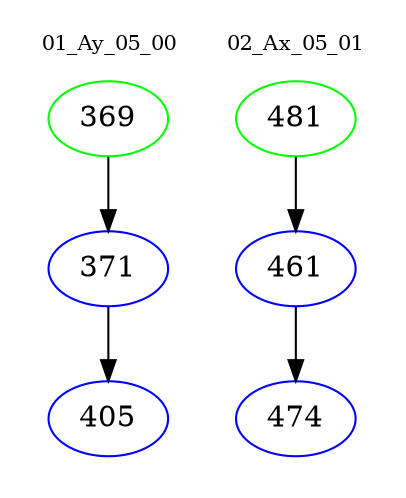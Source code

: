 digraph{
subgraph cluster_0 {
color = white
label = "01_Ay_05_00";
fontsize=10;
T0_369 [label="369", color="green"]
T0_369 -> T0_371 [color="black"]
T0_371 [label="371", color="blue"]
T0_371 -> T0_405 [color="black"]
T0_405 [label="405", color="blue"]
}
subgraph cluster_1 {
color = white
label = "02_Ax_05_01";
fontsize=10;
T1_481 [label="481", color="green"]
T1_481 -> T1_461 [color="black"]
T1_461 [label="461", color="blue"]
T1_461 -> T1_474 [color="black"]
T1_474 [label="474", color="blue"]
}
}
